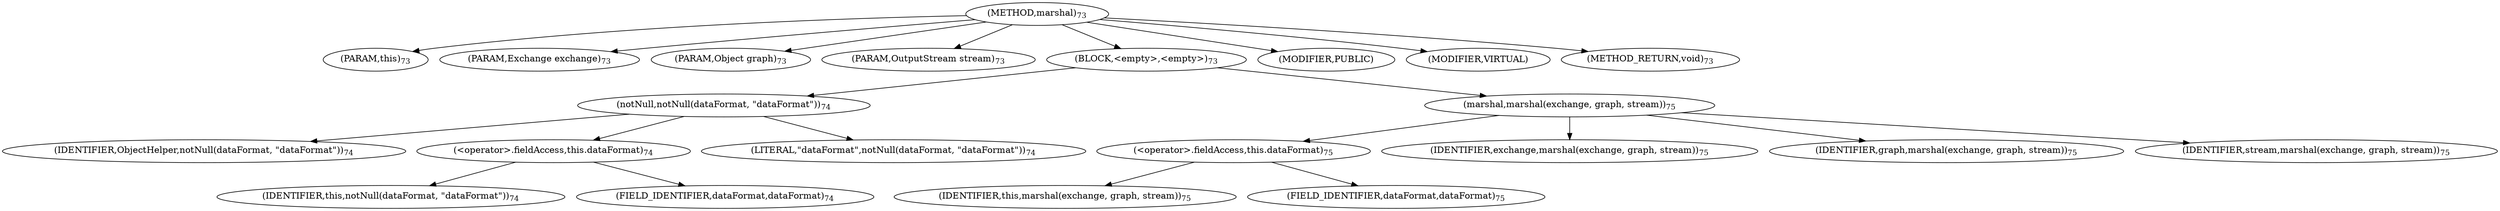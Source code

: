 digraph "marshal" {  
"97" [label = <(METHOD,marshal)<SUB>73</SUB>> ]
"98" [label = <(PARAM,this)<SUB>73</SUB>> ]
"99" [label = <(PARAM,Exchange exchange)<SUB>73</SUB>> ]
"100" [label = <(PARAM,Object graph)<SUB>73</SUB>> ]
"101" [label = <(PARAM,OutputStream stream)<SUB>73</SUB>> ]
"102" [label = <(BLOCK,&lt;empty&gt;,&lt;empty&gt;)<SUB>73</SUB>> ]
"103" [label = <(notNull,notNull(dataFormat, &quot;dataFormat&quot;))<SUB>74</SUB>> ]
"104" [label = <(IDENTIFIER,ObjectHelper,notNull(dataFormat, &quot;dataFormat&quot;))<SUB>74</SUB>> ]
"105" [label = <(&lt;operator&gt;.fieldAccess,this.dataFormat)<SUB>74</SUB>> ]
"106" [label = <(IDENTIFIER,this,notNull(dataFormat, &quot;dataFormat&quot;))<SUB>74</SUB>> ]
"107" [label = <(FIELD_IDENTIFIER,dataFormat,dataFormat)<SUB>74</SUB>> ]
"108" [label = <(LITERAL,&quot;dataFormat&quot;,notNull(dataFormat, &quot;dataFormat&quot;))<SUB>74</SUB>> ]
"109" [label = <(marshal,marshal(exchange, graph, stream))<SUB>75</SUB>> ]
"110" [label = <(&lt;operator&gt;.fieldAccess,this.dataFormat)<SUB>75</SUB>> ]
"111" [label = <(IDENTIFIER,this,marshal(exchange, graph, stream))<SUB>75</SUB>> ]
"112" [label = <(FIELD_IDENTIFIER,dataFormat,dataFormat)<SUB>75</SUB>> ]
"113" [label = <(IDENTIFIER,exchange,marshal(exchange, graph, stream))<SUB>75</SUB>> ]
"114" [label = <(IDENTIFIER,graph,marshal(exchange, graph, stream))<SUB>75</SUB>> ]
"115" [label = <(IDENTIFIER,stream,marshal(exchange, graph, stream))<SUB>75</SUB>> ]
"116" [label = <(MODIFIER,PUBLIC)> ]
"117" [label = <(MODIFIER,VIRTUAL)> ]
"118" [label = <(METHOD_RETURN,void)<SUB>73</SUB>> ]
  "97" -> "98" 
  "97" -> "99" 
  "97" -> "100" 
  "97" -> "101" 
  "97" -> "102" 
  "97" -> "116" 
  "97" -> "117" 
  "97" -> "118" 
  "102" -> "103" 
  "102" -> "109" 
  "103" -> "104" 
  "103" -> "105" 
  "103" -> "108" 
  "105" -> "106" 
  "105" -> "107" 
  "109" -> "110" 
  "109" -> "113" 
  "109" -> "114" 
  "109" -> "115" 
  "110" -> "111" 
  "110" -> "112" 
}
